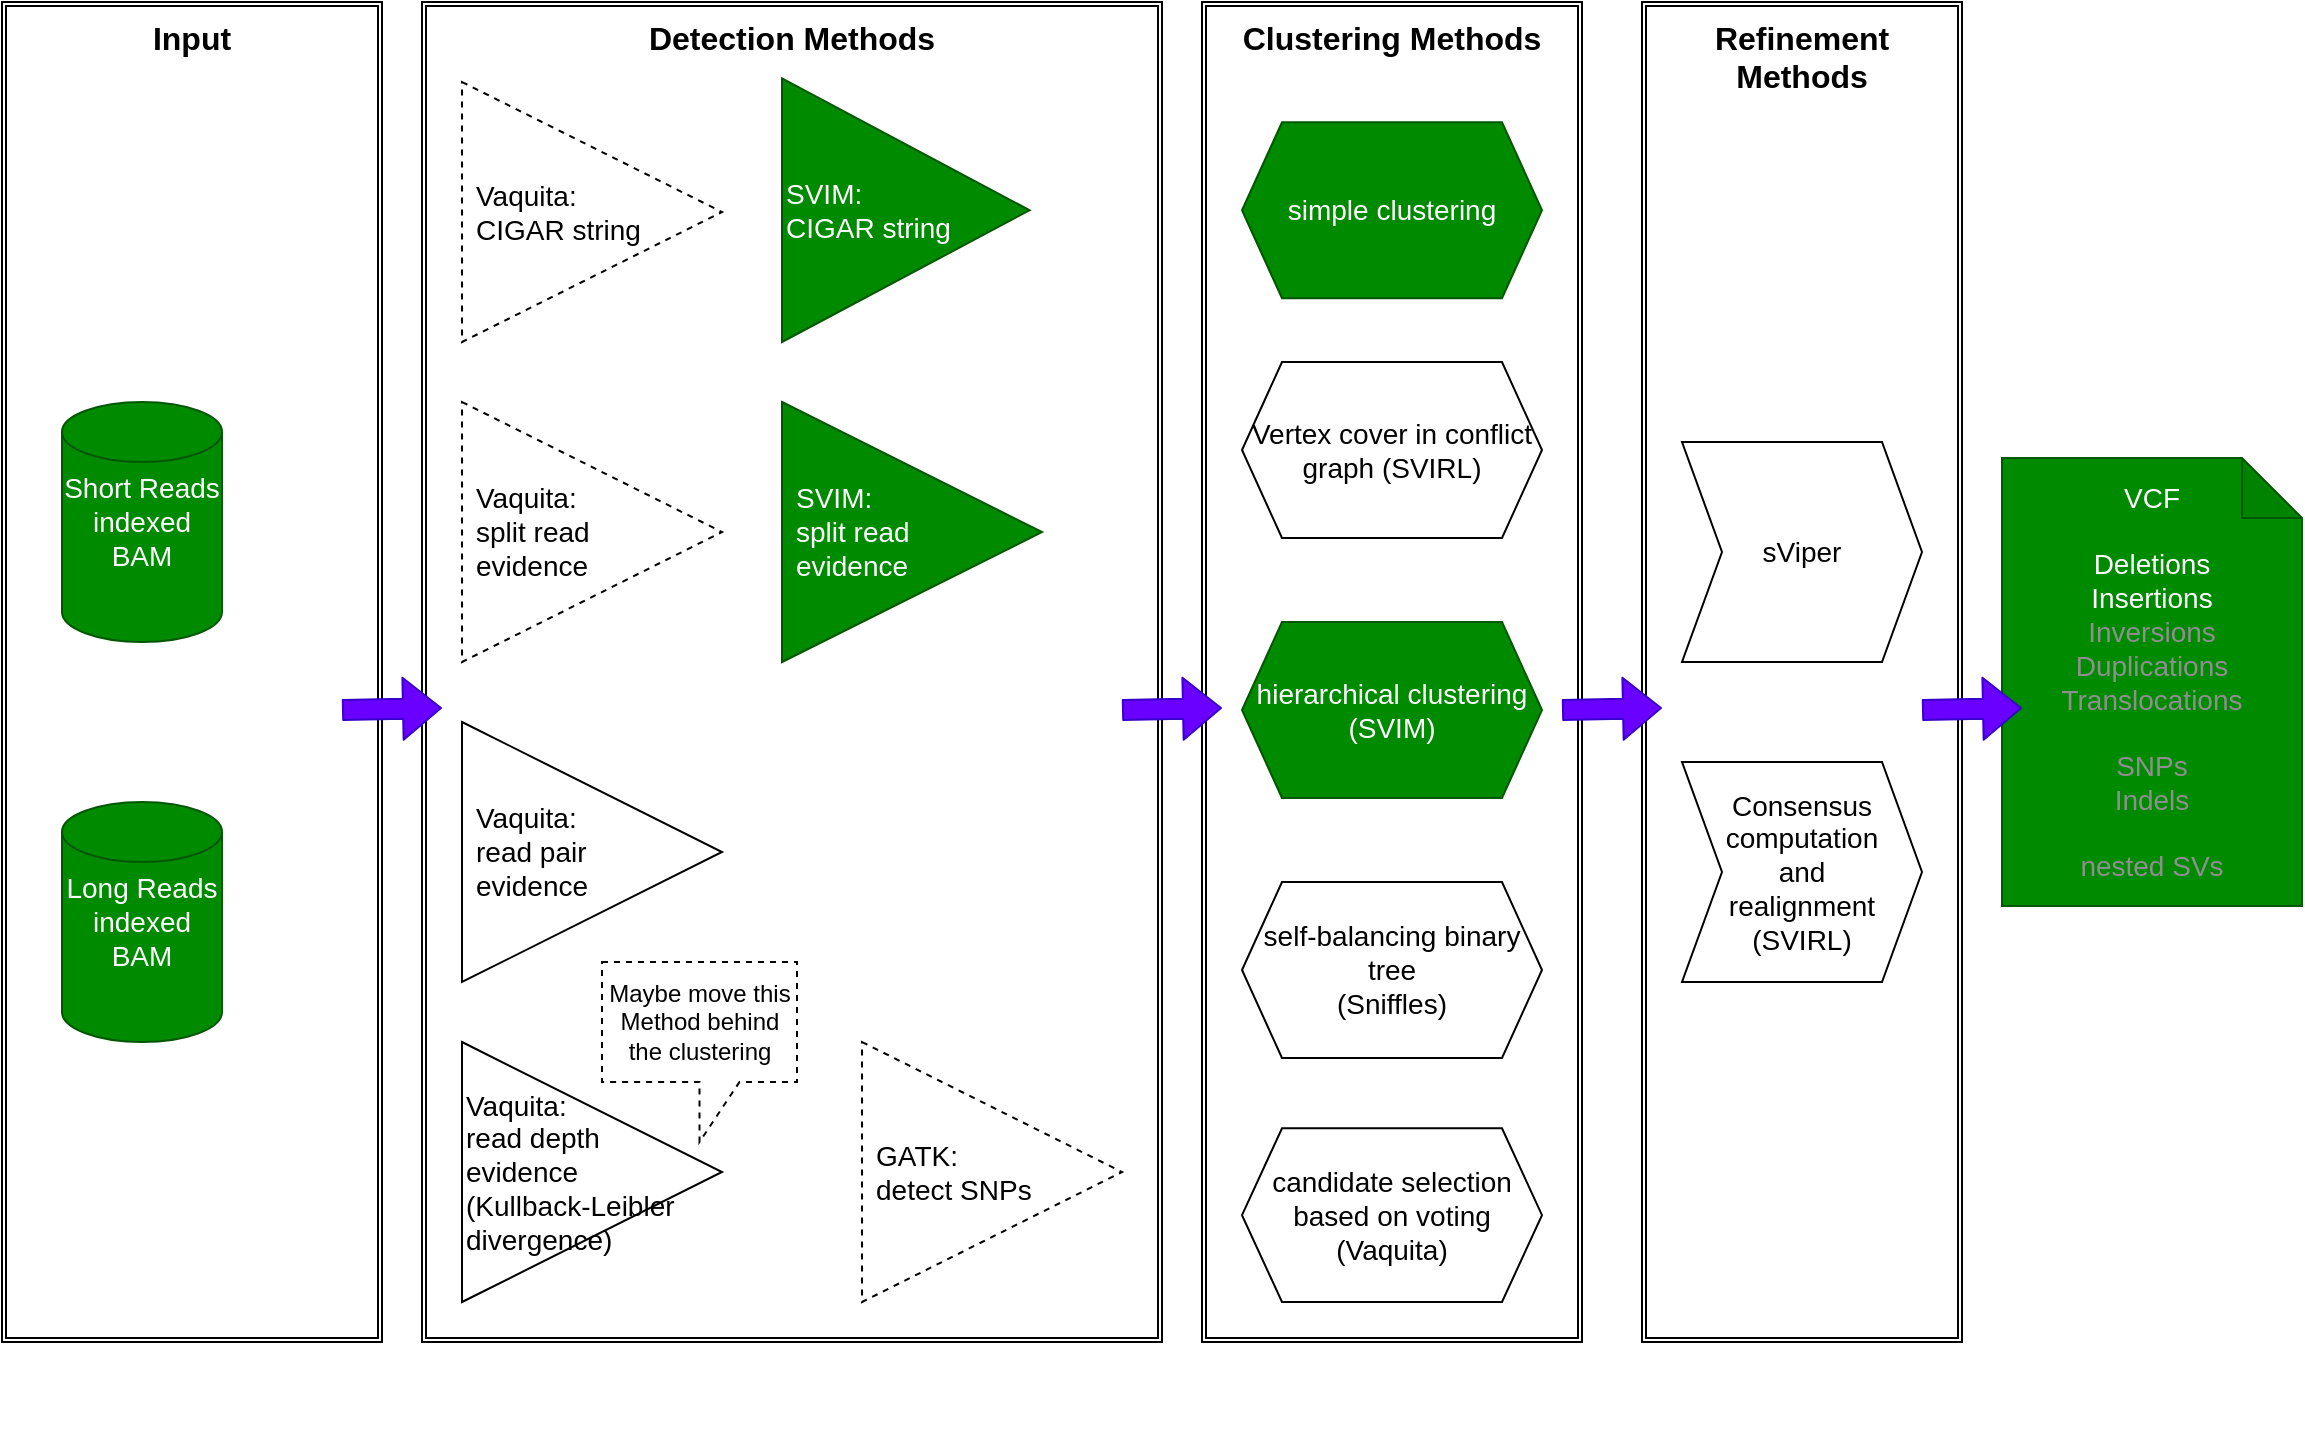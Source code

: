 <mxfile>
    <diagram id="atYmXtPYCr8DxYAoy277" name="Page-1">
        <mxGraphModel dx="645" dy="864" grid="1" gridSize="10" guides="1" tooltips="1" connect="1" arrows="1" fold="1" page="1" pageScale="1" pageWidth="1169" pageHeight="827" math="0" shadow="0">
            <root>
                <mxCell id="0"/>
                <mxCell id="1" parent="0"/>
                <mxCell id="111" value="&lt;b&gt;&lt;font style=&quot;font-size: 16px&quot;&gt;Input&lt;br&gt;&lt;/font&gt;&lt;/b&gt;" style="shape=ext;double=1;rounded=0;whiteSpace=wrap;html=1;verticalAlign=top;" parent="1" vertex="1">
                    <mxGeometry x="10" y="60" width="190" height="670" as="geometry"/>
                </mxCell>
                <mxCell id="110" value="&lt;b&gt;&lt;font style=&quot;font-size: 16px&quot;&gt;Detection&amp;nbsp;Methods&lt;/font&gt;&lt;/b&gt;" style="shape=ext;double=1;rounded=0;whiteSpace=wrap;html=1;verticalAlign=top;" parent="1" vertex="1">
                    <mxGeometry x="220" y="60" width="370" height="670" as="geometry"/>
                </mxCell>
                <mxCell id="109" value="&lt;b&gt;&lt;font style=&quot;font-size: 16px&quot;&gt;Refinement Methods&lt;/font&gt;&lt;/b&gt;" style="shape=ext;double=1;rounded=0;whiteSpace=wrap;html=1;verticalAlign=top;" parent="1" vertex="1">
                    <mxGeometry x="830" y="60" width="160" height="670" as="geometry"/>
                </mxCell>
                <mxCell id="107" value="&lt;b&gt;&lt;font style=&quot;font-size: 16px&quot;&gt;Clustering Methods&lt;/font&gt;&lt;/b&gt;" style="shape=ext;double=1;rounded=0;whiteSpace=wrap;html=1;verticalAlign=top;" parent="1" vertex="1">
                    <mxGeometry x="610" y="60" width="190" height="670" as="geometry"/>
                </mxCell>
                <mxCell id="20" value="VCF&lt;br&gt;&lt;br&gt;Deletions&lt;br&gt;Insertions&lt;br&gt;&lt;font color=&quot;#8f8f8f&quot;&gt;Inversions&lt;br&gt;Duplications&lt;br&gt;Translocations&lt;br&gt;&lt;br&gt;SNPs&lt;br&gt;Indels&lt;br&gt;&lt;br&gt;nested SVs&lt;br&gt;&lt;/font&gt;" style="shape=note;whiteSpace=wrap;html=1;backgroundOutline=1;darkOpacity=0.05;fontSize=14;fillColor=#008a00;strokeColor=#005700;fontColor=#ffffff;" parent="1" vertex="1">
                    <mxGeometry x="1010" y="288" width="150" height="224" as="geometry"/>
                </mxCell>
                <mxCell id="44" value="sViper" style="shape=step;perimeter=stepPerimeter;whiteSpace=wrap;html=1;fixedSize=1;labelBackgroundColor=none;fontSize=14;" parent="1" vertex="1">
                    <mxGeometry x="850" y="280" width="120" height="110" as="geometry"/>
                </mxCell>
                <mxCell id="52" value="Consensus computation&lt;br&gt;and&lt;br&gt;realignment (SVIRL)" style="shape=step;perimeter=stepPerimeter;whiteSpace=wrap;html=1;fixedSize=1;labelBackgroundColor=none;fontSize=14;" parent="1" vertex="1">
                    <mxGeometry x="850" y="440" width="120" height="110" as="geometry"/>
                </mxCell>
                <mxCell id="36" value="Vaquita:&lt;br&gt;read pair&lt;br&gt;evidence" style="triangle;whiteSpace=wrap;html=1;fontSize=14;spacingLeft=5;align=left;" parent="1" vertex="1">
                    <mxGeometry x="240" y="419.998" width="130" height="130" as="geometry"/>
                </mxCell>
                <mxCell id="37" value="Vaquita: &lt;br&gt;split read &lt;br&gt;evidence" style="triangle;whiteSpace=wrap;html=1;fontSize=14;spacingLeft=5;align=left;dashed=1;" parent="1" vertex="1">
                    <mxGeometry x="240" y="260.003" width="130" height="130" as="geometry"/>
                </mxCell>
                <mxCell id="74" value="" style="group;" parent="1" vertex="1" connectable="0">
                    <mxGeometry x="630" y="270" width="150" height="440" as="geometry"/>
                </mxCell>
                <mxCell id="39" value="hierarchical clustering&lt;br style=&quot;font-size: 14px;&quot;&gt;(SVIM)" style="shape=hexagon;perimeter=hexagonPerimeter2;whiteSpace=wrap;html=1;fixedSize=1;labelBackgroundColor=none;fontSize=14;fillColor=#008a00;strokeColor=#005700;fontColor=#ffffff;" parent="74" vertex="1">
                    <mxGeometry y="100" width="150" height="88" as="geometry"/>
                </mxCell>
                <mxCell id="40" value="self-balancing binary tree&lt;br style=&quot;font-size: 14px;&quot;&gt;(Sniffles)" style="shape=hexagon;perimeter=hexagonPerimeter2;whiteSpace=wrap;html=1;fixedSize=1;labelBackgroundColor=none;fontSize=14;" parent="74" vertex="1">
                    <mxGeometry y="230" width="150" height="88" as="geometry"/>
                </mxCell>
                <mxCell id="41" value="candidate selection based on voting&lt;br&gt;(Vaquita)" style="shape=hexagon;perimeter=hexagonPerimeter2;whiteSpace=wrap;html=1;fixedSize=1;labelBackgroundColor=none;fontSize=14;" parent="74" vertex="1">
                    <mxGeometry y="353.151" width="150" height="86.849" as="geometry"/>
                </mxCell>
                <mxCell id="35" value="Vaquita:&lt;br&gt;read depth&lt;br style=&quot;font-size: 14px&quot;&gt;evidence&lt;br&gt;(Kullback-Leibler divergence)" style="triangle;whiteSpace=wrap;html=1;fontSize=14;labelPosition=center;verticalLabelPosition=middle;align=left;verticalAlign=middle;spacing=2;spacingLeft=0;" parent="1" vertex="1">
                    <mxGeometry x="240" y="580.004" width="130" height="130" as="geometry"/>
                </mxCell>
                <mxCell id="90" value="" style="group" parent="1" vertex="1" connectable="0">
                    <mxGeometry x="40" y="260" width="80" height="520" as="geometry"/>
                </mxCell>
                <mxCell id="16" value="Short Reads indexed BAM" style="shape=cylinder2;whiteSpace=wrap;html=1;boundedLbl=1;backgroundOutline=1;size=15;labelBackgroundColor=none;fontSize=14;fillColor=#008a00;strokeColor=#005700;fontColor=#ffffff;" parent="90" vertex="1">
                    <mxGeometry width="80" height="120" as="geometry"/>
                </mxCell>
                <mxCell id="17" value="Long Reads indexed BAM" style="shape=cylinder2;whiteSpace=wrap;html=1;boundedLbl=1;backgroundOutline=1;size=15;labelBackgroundColor=none;fontSize=14;fillColor=#008a00;strokeColor=#005700;fontColor=#ffffff;" parent="90" vertex="1">
                    <mxGeometry y="200.01" width="80" height="120" as="geometry"/>
                </mxCell>
                <mxCell id="92" value="" style="group;whiteSpace=wrap;html=1;" parent="1" vertex="1" connectable="0">
                    <mxGeometry x="210" y="68.24" width="260" height="191.76" as="geometry"/>
                </mxCell>
                <mxCell id="122" value="Vaquita:&amp;nbsp;&lt;br&gt;CIGAR string" style="triangle;whiteSpace=wrap;html=1;fontSize=14;spacingLeft=5;align=left;dashed=1;" parent="92" vertex="1">
                    <mxGeometry x="30" y="31.763" width="130" height="130" as="geometry"/>
                </mxCell>
                <mxCell id="113" value="SVIM: &lt;br&gt;split read &lt;br&gt;evidence" style="triangle;whiteSpace=wrap;html=1;fontSize=14;spacingLeft=5;align=left;fillColor=#008a00;strokeColor=#005700;fontColor=#ffffff;" parent="1" vertex="1">
                    <mxGeometry x="400" y="260.003" width="130" height="130" as="geometry"/>
                </mxCell>
                <mxCell id="114" value="&lt;font style=&quot;font-size: 14px&quot;&gt;SVIM:&lt;br&gt;CIGAR string&lt;/font&gt;" style="triangle;whiteSpace=wrap;html=1;fontSize=14;spacingLeft=0;align=left;fillColor=#008a00;strokeColor=#005700;fontColor=#ffffff;" parent="1" vertex="1">
                    <mxGeometry x="400" y="98.24" width="123.81" height="131.76" as="geometry"/>
                </mxCell>
                <mxCell id="115" value="Maybe move this Method behind the clustering" style="shape=callout;whiteSpace=wrap;html=1;perimeter=calloutPerimeter;dashed=1;" parent="1" vertex="1">
                    <mxGeometry x="310" y="540" width="97.5" height="90" as="geometry"/>
                </mxCell>
                <mxCell id="116" value="simple clustering" style="shape=hexagon;perimeter=hexagonPerimeter2;whiteSpace=wrap;html=1;fixedSize=1;labelBackgroundColor=none;fontSize=14;fillColor=#008a00;strokeColor=#005700;fontColor=#ffffff;" parent="1" vertex="1">
                    <mxGeometry x="630" y="120.12" width="150" height="88" as="geometry"/>
                </mxCell>
                <mxCell id="117" value="GATK:&lt;br&gt;detect SNPs" style="triangle;whiteSpace=wrap;html=1;fontSize=14;spacingLeft=5;align=left;dashed=1;" parent="1" vertex="1">
                    <mxGeometry x="440" y="580.003" width="130" height="130" as="geometry"/>
                </mxCell>
                <mxCell id="118" value="" style="shape=flexArrow;endArrow=classic;html=1;fillColor=#6a00ff;strokeColor=#3700CC;" parent="1" edge="1">
                    <mxGeometry width="50" height="50" relative="1" as="geometry">
                        <mxPoint x="180" y="414" as="sourcePoint"/>
                        <mxPoint x="230" y="413" as="targetPoint"/>
                    </mxGeometry>
                </mxCell>
                <mxCell id="119" value="" style="shape=flexArrow;endArrow=classic;html=1;fillColor=#6a00ff;strokeColor=#3700CC;" parent="1" edge="1">
                    <mxGeometry width="50" height="50" relative="1" as="geometry">
                        <mxPoint x="570" y="414" as="sourcePoint"/>
                        <mxPoint x="620" y="413" as="targetPoint"/>
                    </mxGeometry>
                </mxCell>
                <mxCell id="120" value="" style="shape=flexArrow;endArrow=classic;html=1;fillColor=#6a00ff;strokeColor=#3700CC;" parent="1" edge="1">
                    <mxGeometry width="50" height="50" relative="1" as="geometry">
                        <mxPoint x="790" y="414" as="sourcePoint"/>
                        <mxPoint x="840" y="413" as="targetPoint"/>
                    </mxGeometry>
                </mxCell>
                <mxCell id="121" value="" style="shape=flexArrow;endArrow=classic;html=1;fillColor=#6a00ff;strokeColor=#3700CC;" parent="1" edge="1">
                    <mxGeometry width="50" height="50" relative="1" as="geometry">
                        <mxPoint x="970" y="414" as="sourcePoint"/>
                        <mxPoint x="1020" y="413" as="targetPoint"/>
                    </mxGeometry>
                </mxCell>
                <mxCell id="123" value="Vertex cover in conflict graph (SVIRL)" style="shape=hexagon;perimeter=hexagonPerimeter2;whiteSpace=wrap;html=1;fixedSize=1;labelBackgroundColor=none;fontSize=14;" parent="1" vertex="1">
                    <mxGeometry x="630" y="240" width="150" height="88" as="geometry"/>
                </mxCell>
            </root>
        </mxGraphModel>
    </diagram>
</mxfile>
